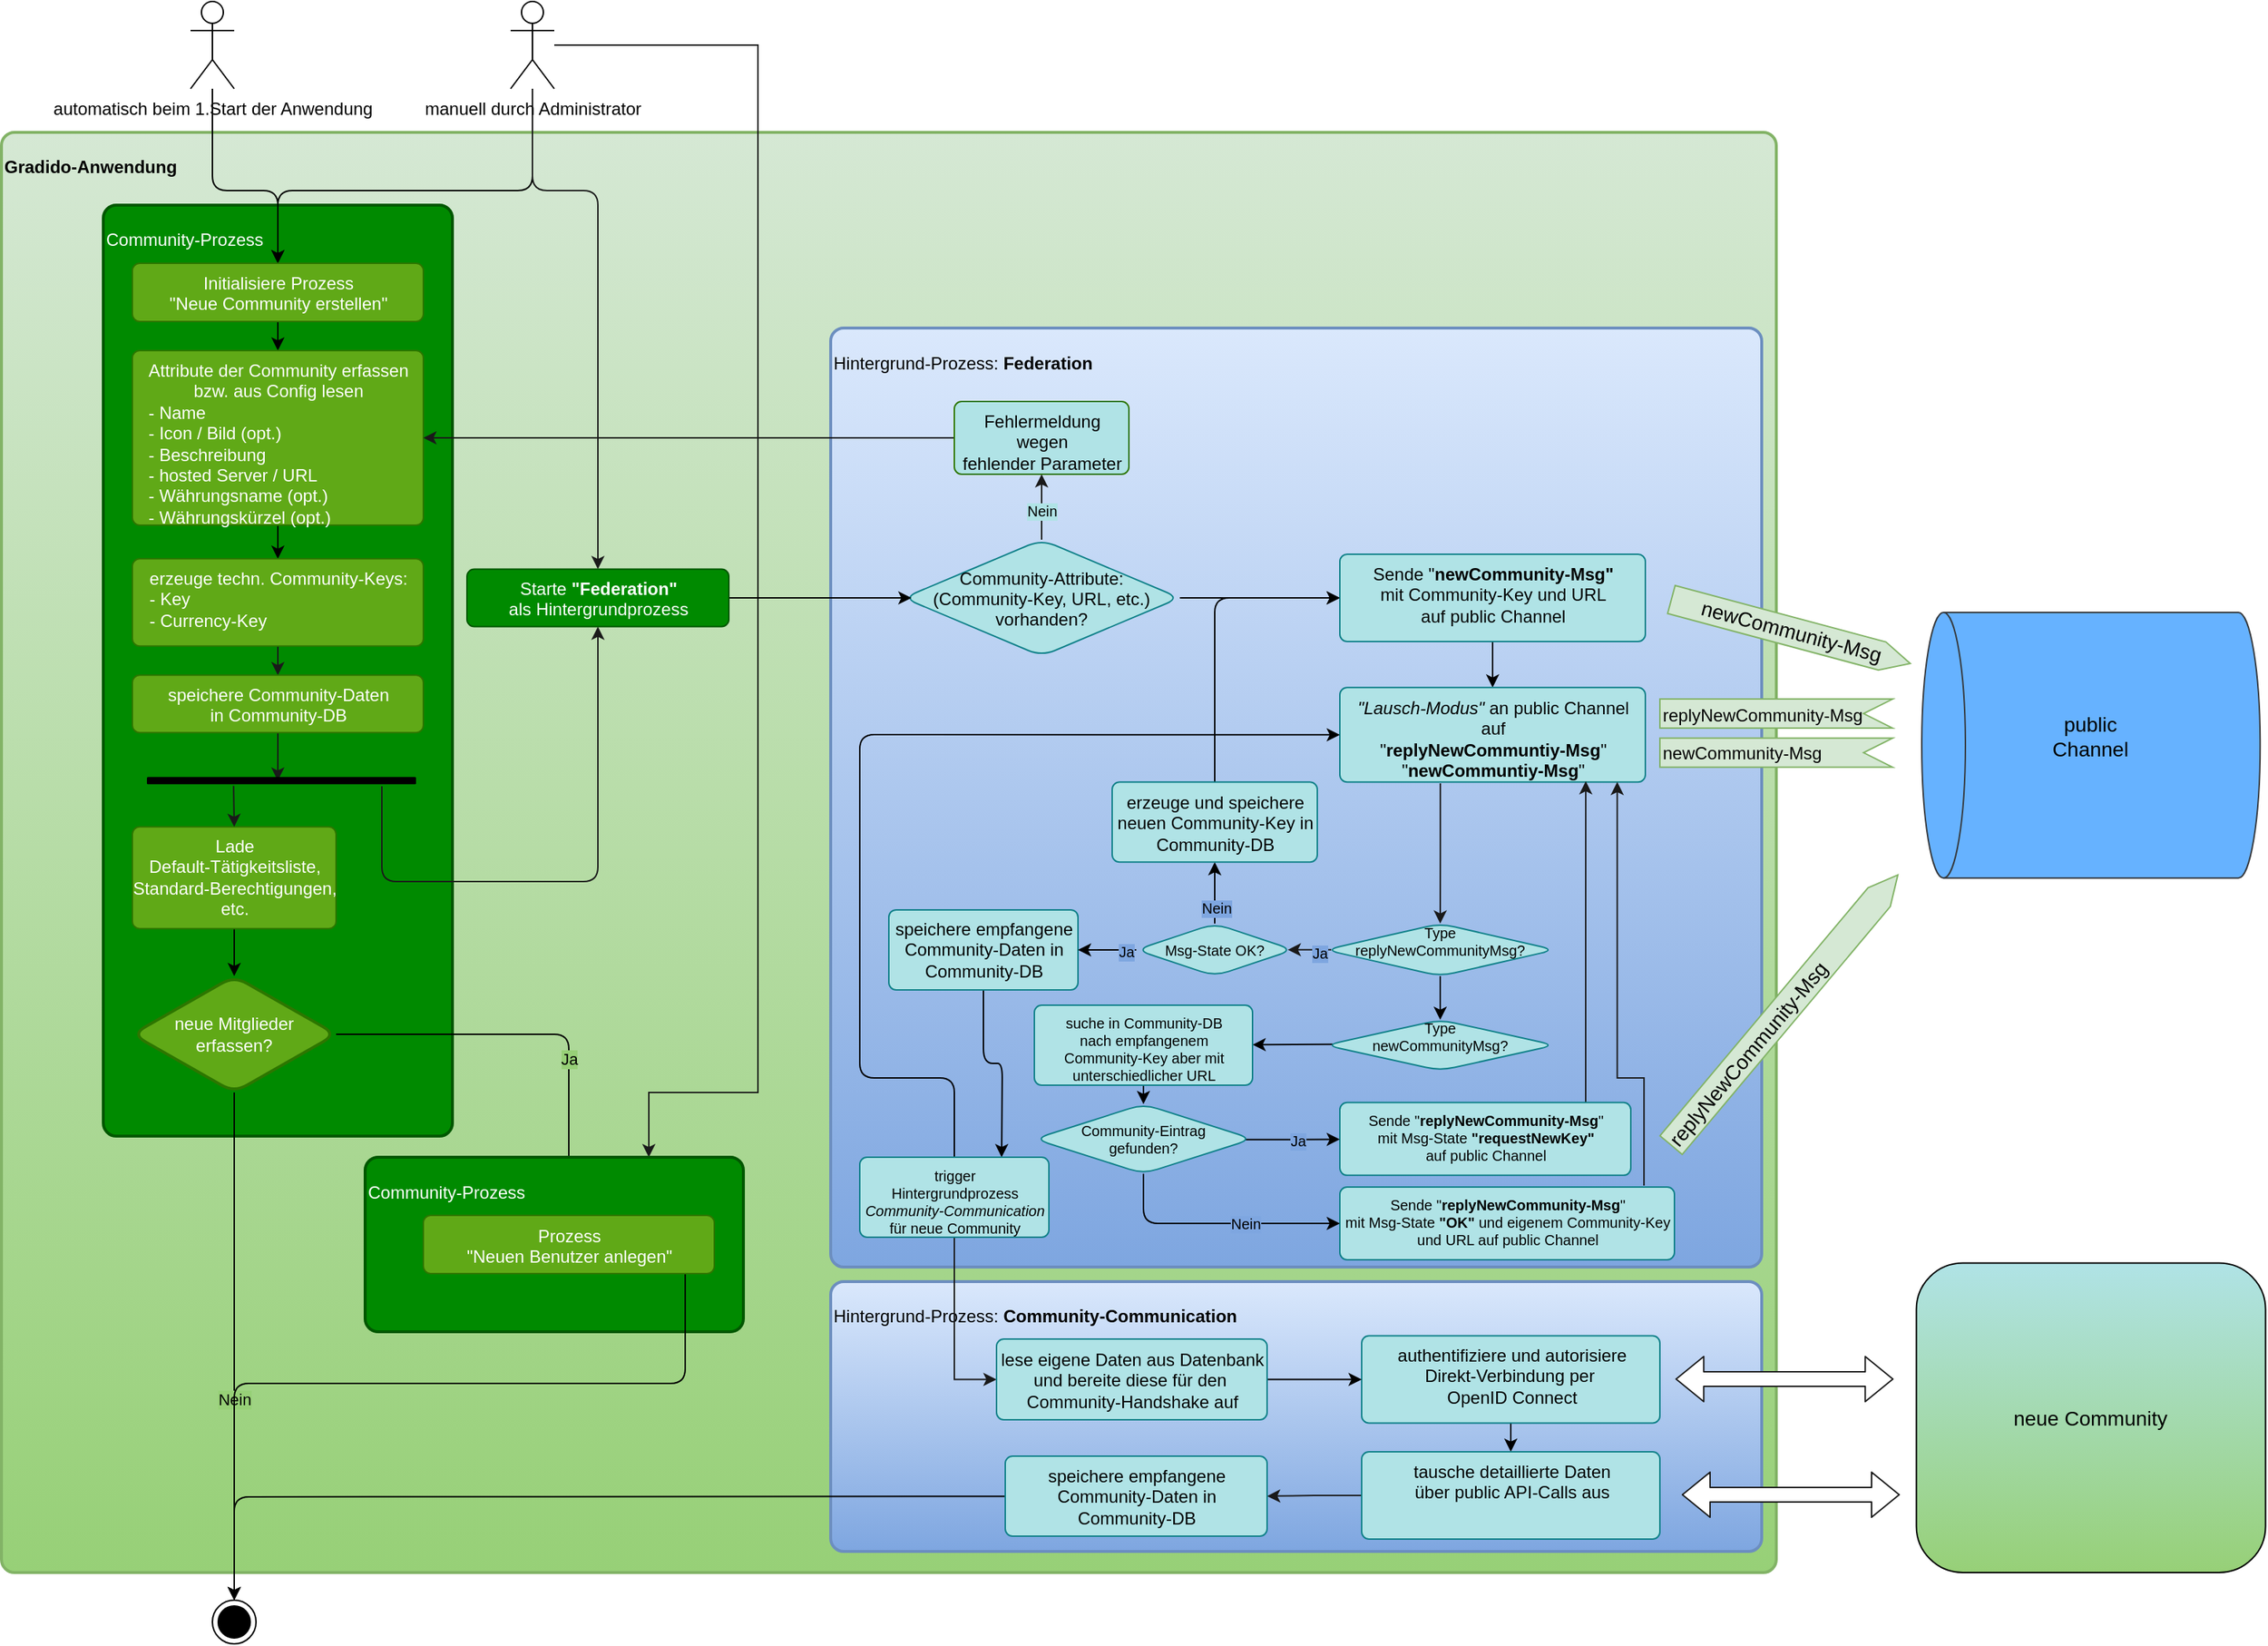<mxfile>
    <diagram id="Lc_Wy6ZhKx3Be9Prl_QG" name="Page-1">
        <mxGraphModel dx="1088" dy="800" grid="1" gridSize="10" guides="1" tooltips="1" connect="1" arrows="1" fold="1" page="1" pageScale="1" pageWidth="1654" pageHeight="1169" math="0" shadow="0">
            <root>
                <mxCell id="0"/>
                <mxCell id="1" parent="0"/>
                <mxCell id="28" value="&lt;b&gt;Gradido-Anwendung&lt;/b&gt;" style="html=1;align=left;verticalAlign=top;absoluteArcSize=1;arcSize=18;dashed=0;spacingTop=10;spacingRight=30;strokeColor=#82b366;strokeWidth=2;fillColor=#d5e8d4;gradientColor=#97d077;fontColor=#000000;rounded=1;" parent="1" vertex="1">
                    <mxGeometry x="40" y="130" width="1220" height="990" as="geometry"/>
                </mxCell>
                <mxCell id="108" value="Community-Prozess" style="html=1;align=left;verticalAlign=top;absoluteArcSize=1;arcSize=18;dashed=0;spacingTop=10;spacingRight=30;strokeColor=#005700;strokeWidth=2;fillColor=#008a00;fontColor=#ffffff;rounded=1;" vertex="1" parent="1">
                    <mxGeometry x="110" y="180" width="240" height="640" as="geometry"/>
                </mxCell>
                <mxCell id="27" value="Hintergrund-Prozess: &lt;b&gt;Federation&lt;/b&gt;" style="html=1;align=left;verticalAlign=top;absoluteArcSize=1;arcSize=18;dashed=0;spacingTop=10;spacingRight=30;strokeColor=#6c8ebf;strokeWidth=2;fillColor=#dae8fc;gradientColor=#7ea6e0;fontColor=#000000;rounded=1;" parent="1" vertex="1">
                    <mxGeometry x="610" y="264.5" width="640" height="645.5" as="geometry"/>
                </mxCell>
                <mxCell id="30" style="edgeStyle=orthogonalEdgeStyle;orthogonalLoop=1;jettySize=auto;html=1;entryX=0.5;entryY=0;entryDx=0;entryDy=0;fontColor=#000000;strokeColor=#000000;" parent="1" source="2" target="4" edge="1">
                    <mxGeometry relative="1" as="geometry">
                        <Array as="points">
                            <mxPoint x="185" y="170"/>
                            <mxPoint x="230" y="170"/>
                        </Array>
                    </mxGeometry>
                </mxCell>
                <mxCell id="2" value="automatisch beim 1.Start der Anwendung" style="shape=umlActor;verticalLabelPosition=bottom;verticalAlign=top;html=1;rounded=1;" parent="1" vertex="1">
                    <mxGeometry x="170" y="40" width="30" height="60" as="geometry"/>
                </mxCell>
                <mxCell id="31" style="edgeStyle=orthogonalEdgeStyle;orthogonalLoop=1;jettySize=auto;html=1;fontColor=#000000;strokeColor=#000000;entryX=0.5;entryY=0;entryDx=0;entryDy=0;" parent="1" source="3" target="4" edge="1">
                    <mxGeometry relative="1" as="geometry">
                        <mxPoint x="250" y="210" as="targetPoint"/>
                        <Array as="points">
                            <mxPoint x="405" y="170"/>
                            <mxPoint x="230" y="170"/>
                        </Array>
                    </mxGeometry>
                </mxCell>
                <mxCell id="77" style="edgeStyle=orthogonalEdgeStyle;orthogonalLoop=1;jettySize=auto;html=1;entryX=0.5;entryY=0;entryDx=0;entryDy=0;fontSize=14;fontColor=#000000;strokeColor=#1A1A1A;" parent="1" source="3" target="75" edge="1">
                    <mxGeometry relative="1" as="geometry">
                        <Array as="points">
                            <mxPoint x="405" y="170"/>
                            <mxPoint x="450" y="170"/>
                        </Array>
                    </mxGeometry>
                </mxCell>
                <mxCell id="95" style="edgeStyle=orthogonalEdgeStyle;rounded=0;orthogonalLoop=1;jettySize=auto;html=1;entryX=0.75;entryY=0;entryDx=0;entryDy=0;fontSize=14;fontColor=#000000;strokeColor=#1A1A1A;" parent="1" source="3" target="38" edge="1">
                    <mxGeometry relative="1" as="geometry">
                        <Array as="points">
                            <mxPoint x="560" y="70"/>
                            <mxPoint x="560" y="790"/>
                            <mxPoint x="485" y="790"/>
                        </Array>
                    </mxGeometry>
                </mxCell>
                <mxCell id="3" value="manuell durch Administrator" style="shape=umlActor;verticalLabelPosition=bottom;verticalAlign=top;html=1;rounded=1;" parent="1" vertex="1">
                    <mxGeometry x="390" y="40" width="30" height="60" as="geometry"/>
                </mxCell>
                <mxCell id="6" value="" style="edgeStyle=orthogonalEdgeStyle;orthogonalLoop=1;jettySize=auto;html=1;strokeColor=#000000;" parent="1" source="4" target="5" edge="1">
                    <mxGeometry relative="1" as="geometry"/>
                </mxCell>
                <mxCell id="4" value="Initialisiere Prozess &lt;br&gt;&quot;Neue Community erstellen&quot;" style="html=1;align=center;verticalAlign=top;absoluteArcSize=1;arcSize=10;dashed=0;fillColor=#60a917;strokeColor=#2D7600;fontColor=#ffffff;rounded=1;" parent="1" vertex="1">
                    <mxGeometry x="130" y="220" width="200" height="40" as="geometry"/>
                </mxCell>
                <mxCell id="8" value="" style="edgeStyle=orthogonalEdgeStyle;orthogonalLoop=1;jettySize=auto;html=1;strokeColor=#000000;" parent="1" source="5" target="7" edge="1">
                    <mxGeometry relative="1" as="geometry"/>
                </mxCell>
                <mxCell id="5" value="Attribute der Community erfassen &lt;br&gt;bzw. aus Config lesen&lt;br&gt;&lt;div style=&quot;text-align: left&quot;&gt;&lt;span&gt;- Name&lt;/span&gt;&lt;/div&gt;&lt;div style=&quot;text-align: left&quot;&gt;&lt;span&gt;- Icon / Bild (opt.)&lt;/span&gt;&lt;/div&gt;&lt;div style=&quot;text-align: left&quot;&gt;&lt;span&gt;- Beschreibung&lt;/span&gt;&lt;/div&gt;&lt;div style=&quot;text-align: left&quot;&gt;&lt;span&gt;- hosted Server / URL&lt;/span&gt;&lt;/div&gt;&lt;div style=&quot;text-align: left&quot;&gt;&lt;span&gt;- Währungsname (opt.)&lt;/span&gt;&lt;/div&gt;&lt;div style=&quot;text-align: left&quot;&gt;&lt;span&gt;- Währungskürzel (opt.)&lt;/span&gt;&lt;/div&gt;" style="html=1;align=center;verticalAlign=top;absoluteArcSize=1;arcSize=10;dashed=0;fillColor=#60a917;strokeColor=#2D7600;fontColor=#ffffff;rounded=1;" parent="1" vertex="1">
                    <mxGeometry x="130" y="280" width="200" height="120" as="geometry"/>
                </mxCell>
                <mxCell id="51" value="" style="edgeStyle=orthogonalEdgeStyle;orthogonalLoop=1;jettySize=auto;html=1;strokeColor=#1A1A1A;" parent="1" source="7" target="50" edge="1">
                    <mxGeometry relative="1" as="geometry"/>
                </mxCell>
                <mxCell id="7" value="erzeuge techn. Community-Keys:&lt;br&gt;&lt;div style=&quot;text-align: left&quot;&gt;&lt;span&gt;- Key&lt;/span&gt;&lt;/div&gt;&lt;div style=&quot;text-align: left&quot;&gt;&lt;span&gt;- Currency-Key&lt;/span&gt;&lt;/div&gt;" style="html=1;align=center;verticalAlign=top;absoluteArcSize=1;arcSize=10;dashed=0;fillColor=#60a917;strokeColor=#2D7600;fontColor=#ffffff;rounded=1;" parent="1" vertex="1">
                    <mxGeometry x="130" y="423.13" width="200" height="60" as="geometry"/>
                </mxCell>
                <mxCell id="17" value="" style="edgeStyle=orthogonalEdgeStyle;orthogonalLoop=1;jettySize=auto;html=1;strokeColor=#000000;" parent="1" source="13" target="16" edge="1">
                    <mxGeometry relative="1" as="geometry"/>
                </mxCell>
                <mxCell id="70" style="edgeStyle=orthogonalEdgeStyle;orthogonalLoop=1;jettySize=auto;html=1;entryX=0.5;entryY=1;entryDx=0;entryDy=0;fontSize=14;fontColor=#000000;strokeColor=#1A1A1A;exitX=0.5;exitY=0;exitDx=0;exitDy=0;" parent="1" source="13" target="72" edge="1">
                    <mxGeometry relative="1" as="geometry">
                        <Array as="points">
                            <mxPoint x="755" y="365"/>
                        </Array>
                    </mxGeometry>
                </mxCell>
                <mxCell id="74" value="Nein" style="edgeLabel;html=1;align=center;verticalAlign=middle;resizable=0;points=[];fontSize=10;fontColor=#000000;labelBackgroundColor=#B0E3E6;rounded=1;" parent="70" vertex="1" connectable="0">
                    <mxGeometry x="-0.291" y="-1" relative="1" as="geometry">
                        <mxPoint x="-1" y="-4" as="offset"/>
                    </mxGeometry>
                </mxCell>
                <mxCell id="13" value="Community-Attribute:&#10;(Community-Key, URL, etc.)&#10;vorhanden?" style="rhombus;fillColor=#b0e3e6;strokeColor=#0e8088;fontColor=#000000;align=center;rounded=1;" parent="1" vertex="1">
                    <mxGeometry x="660" y="410" width="190" height="80" as="geometry"/>
                </mxCell>
                <mxCell id="19" value="" style="edgeStyle=orthogonalEdgeStyle;orthogonalLoop=1;jettySize=auto;html=1;strokeColor=#000000;entryX=0.5;entryY=0;entryDx=0;entryDy=0;" parent="1" source="16" target="20" edge="1">
                    <mxGeometry relative="1" as="geometry">
                        <mxPoint x="785" y="517.13" as="targetPoint"/>
                    </mxGeometry>
                </mxCell>
                <mxCell id="16" value="Sende &quot;&lt;b&gt;newCommunity-Msg&quot;&lt;/b&gt;&lt;br&gt;mit Community-Key und URL&lt;br&gt;auf public Channel" style="html=1;align=center;verticalAlign=top;absoluteArcSize=1;arcSize=10;dashed=0;fillColor=#b0e3e6;strokeColor=#0e8088;fontColor=#000000;rounded=1;" parent="1" vertex="1">
                    <mxGeometry x="960" y="420" width="210" height="60" as="geometry"/>
                </mxCell>
                <mxCell id="83" style="edgeStyle=orthogonalEdgeStyle;rounded=0;orthogonalLoop=1;jettySize=auto;html=1;fontSize=14;fontColor=#000000;strokeColor=#1A1A1A;exitX=0.329;exitY=1.013;exitDx=0;exitDy=0;entryX=0.5;entryY=0;entryDx=0;entryDy=0;exitPerimeter=0;" parent="1" source="20" target="80" edge="1">
                    <mxGeometry relative="1" as="geometry"/>
                </mxCell>
                <mxCell id="20" value="&lt;i&gt;&quot;Lausch-Modus&quot;&lt;/i&gt; an public Channel&lt;br&gt;auf&lt;br&gt;&quot;&lt;b&gt;replyNewCommuntiy-Msg&lt;/b&gt;&quot;&lt;br&gt;&quot;&lt;b&gt;newCommuntiy-Msg&lt;/b&gt;&quot;" style="html=1;align=center;verticalAlign=top;absoluteArcSize=1;arcSize=10;dashed=0;fillColor=#b0e3e6;strokeColor=#0e8088;fontColor=#000000;rounded=1;" parent="1" vertex="1">
                    <mxGeometry x="960" y="511.63" width="210" height="65" as="geometry"/>
                </mxCell>
                <mxCell id="132" style="edgeStyle=none;html=1;entryX=0.75;entryY=0;entryDx=0;entryDy=0;fontSize=10;exitX=0.5;exitY=1;exitDx=0;exitDy=0;" edge="1" parent="1" source="22" target="131">
                    <mxGeometry relative="1" as="geometry">
                        <Array as="points">
                            <mxPoint x="715" y="770"/>
                            <mxPoint x="728" y="770"/>
                        </Array>
                    </mxGeometry>
                </mxCell>
                <mxCell id="22" value="speichere empfangene&lt;br&gt;Community-Daten in&lt;br&gt;Community-DB" style="html=1;align=center;verticalAlign=top;absoluteArcSize=1;arcSize=10;dashed=0;fillColor=#b0e3e6;strokeColor=#0e8088;fontColor=#000000;rounded=1;" parent="1" vertex="1">
                    <mxGeometry x="650" y="664.44" width="130" height="55" as="geometry"/>
                </mxCell>
                <mxCell id="37" style="edgeStyle=orthogonalEdgeStyle;orthogonalLoop=1;jettySize=auto;html=1;fontColor=#000000;strokeColor=#000000;" parent="1" source="34" target="36" edge="1">
                    <mxGeometry relative="1" as="geometry"/>
                </mxCell>
                <mxCell id="34" value="Lade &lt;br&gt;Default-Tätigkeitsliste,&lt;br&gt;Standard-Berechtigungen,&lt;br&gt;etc." style="html=1;align=center;verticalAlign=top;absoluteArcSize=1;arcSize=10;dashed=0;fillColor=#60a917;strokeColor=#2D7600;fontColor=#ffffff;rounded=1;" parent="1" vertex="1">
                    <mxGeometry x="130" y="607.38" width="140" height="70" as="geometry"/>
                </mxCell>
                <mxCell id="46" style="edgeStyle=orthogonalEdgeStyle;orthogonalLoop=1;jettySize=auto;html=1;fontColor=#000000;strokeColor=#000000;" parent="1" source="36" target="39" edge="1">
                    <mxGeometry relative="1" as="geometry"/>
                </mxCell>
                <mxCell id="47" value="Ja" style="edgeLabel;html=1;align=center;verticalAlign=middle;resizable=0;points=[];fontColor=#000000;rounded=1;labelBackgroundColor=#97D077;" parent="46" vertex="1" connectable="0">
                    <mxGeometry x="0.24" relative="1" as="geometry">
                        <mxPoint as="offset"/>
                    </mxGeometry>
                </mxCell>
                <mxCell id="48" style="edgeStyle=orthogonalEdgeStyle;orthogonalLoop=1;jettySize=auto;html=1;fontColor=#000000;strokeColor=#000000;" parent="1" source="36" target="43" edge="1">
                    <mxGeometry relative="1" as="geometry"/>
                </mxCell>
                <mxCell id="49" value="Nein" style="edgeLabel;html=1;align=center;verticalAlign=middle;resizable=0;points=[];fontColor=#000000;rounded=1;labelBackgroundColor=#97D077;" parent="48" vertex="1" connectable="0">
                    <mxGeometry x="0.206" relative="1" as="geometry">
                        <mxPoint as="offset"/>
                    </mxGeometry>
                </mxCell>
                <mxCell id="36" value="neue Mitglieder&lt;br&gt;erfassen?" style="rhombus;whiteSpace=wrap;html=1;fontColor=#ffffff;strokeColor=#2D7600;strokeWidth=2;fillColor=#60a917;rounded=1;" parent="1" vertex="1">
                    <mxGeometry x="130" y="710" width="140" height="80" as="geometry"/>
                </mxCell>
                <mxCell id="38" value="Community-Prozess" style="html=1;align=left;verticalAlign=top;absoluteArcSize=1;arcSize=18;dashed=0;spacingTop=10;spacingRight=30;strokeColor=#005700;strokeWidth=2;fillColor=#008a00;fontColor=#ffffff;rounded=1;" parent="1" vertex="1">
                    <mxGeometry x="290" y="834.5" width="260" height="120" as="geometry"/>
                </mxCell>
                <mxCell id="45" style="edgeStyle=orthogonalEdgeStyle;orthogonalLoop=1;jettySize=auto;html=1;entryX=0.5;entryY=0;entryDx=0;entryDy=0;fontColor=#FFFFFF;strokeColor=#000000;" parent="1" source="39" target="43" edge="1">
                    <mxGeometry relative="1" as="geometry">
                        <Array as="points">
                            <mxPoint x="510" y="990"/>
                            <mxPoint x="200" y="990"/>
                        </Array>
                    </mxGeometry>
                </mxCell>
                <mxCell id="39" value="Prozess &lt;br&gt;&quot;Neuen Benutzer anlegen&quot;" style="html=1;align=center;verticalAlign=top;absoluteArcSize=1;arcSize=10;dashed=0;fillColor=#60a917;strokeColor=#2D7600;fontColor=#ffffff;rounded=1;" parent="1" vertex="1">
                    <mxGeometry x="330" y="874.5" width="200" height="40" as="geometry"/>
                </mxCell>
                <mxCell id="43" value="" style="ellipse;html=1;shape=endState;fillColor=#000000;strokeColor=#000000;labelBackgroundColor=#97D077;fontColor=#FFFFFF;rounded=1;" parent="1" vertex="1">
                    <mxGeometry x="185" y="1139" width="30" height="30" as="geometry"/>
                </mxCell>
                <mxCell id="53" style="edgeStyle=orthogonalEdgeStyle;orthogonalLoop=1;jettySize=auto;html=1;entryX=0.5;entryY=0.514;entryDx=0;entryDy=0;entryPerimeter=0;strokeColor=#1A1A1A;" parent="1" source="50" target="52" edge="1">
                    <mxGeometry relative="1" as="geometry"/>
                </mxCell>
                <mxCell id="50" value="speichere Community-Daten &lt;br&gt;in Community-DB" style="html=1;align=center;verticalAlign=top;absoluteArcSize=1;arcSize=10;dashed=0;fillColor=#60a917;strokeColor=#2D7600;fontColor=#ffffff;rounded=1;" parent="1" vertex="1">
                    <mxGeometry x="130" y="503.13" width="200" height="39.5" as="geometry"/>
                </mxCell>
                <mxCell id="54" style="edgeStyle=orthogonalEdgeStyle;orthogonalLoop=1;jettySize=auto;html=1;strokeColor=#1A1A1A;exitX=1.274;exitY=0.127;exitDx=0;exitDy=0;exitPerimeter=0;entryX=0.5;entryY=1;entryDx=0;entryDy=0;" parent="1" source="52" target="75" edge="1">
                    <mxGeometry relative="1" as="geometry">
                        <Array as="points">
                            <mxPoint x="302" y="645"/>
                            <mxPoint x="450" y="645"/>
                        </Array>
                        <mxPoint x="360" y="645.38" as="targetPoint"/>
                    </mxGeometry>
                </mxCell>
                <mxCell id="55" style="edgeStyle=orthogonalEdgeStyle;orthogonalLoop=1;jettySize=auto;html=1;entryX=0.5;entryY=0;entryDx=0;entryDy=0;strokeColor=#1A1A1A;exitX=1.224;exitY=0.678;exitDx=0;exitDy=0;exitPerimeter=0;" parent="1" source="52" target="34" edge="1">
                    <mxGeometry relative="1" as="geometry">
                        <Array as="points"/>
                    </mxGeometry>
                </mxCell>
                <mxCell id="52" value="" style="html=1;points=[];perimeter=orthogonalPerimeter;fillColor=#000000;strokeColor=none;rotation=90;rounded=1;" parent="1" vertex="1">
                    <mxGeometry x="230" y="483.13" width="5" height="185" as="geometry"/>
                </mxCell>
                <mxCell id="62" value="newCommunity-Msg" style="html=1;shape=mxgraph.infographic.ribbonSimple;notch1=0;notch2=20;align=center;verticalAlign=middle;fontSize=14;fontStyle=0;fillColor=#d5e8d4;strokeColor=#82b366;fontColor=#000000;rounded=1;rotation=15;" parent="1" vertex="1">
                    <mxGeometry x="1184.99" y="463.13" width="170" height="20" as="geometry"/>
                </mxCell>
                <mxCell id="69" value="&lt;font style=&quot;font-size: 12px&quot;&gt;replyNewCommunity-Msg&lt;/font&gt;" style="html=1;shape=mxgraph.infographic.ribbonSimple;notch1=20;notch2=0;align=left;verticalAlign=middle;fontSize=14;fontStyle=0;flipH=1;fillColor=#d5e8d4;strokeColor=#82b366;fontColor=#000000;rounded=1;" parent="1" vertex="1">
                    <mxGeometry x="1180.01" y="519.51" width="160" height="20" as="geometry"/>
                </mxCell>
                <mxCell id="73" style="edgeStyle=orthogonalEdgeStyle;orthogonalLoop=1;jettySize=auto;html=1;entryX=1;entryY=0.5;entryDx=0;entryDy=0;fontSize=14;fontColor=#000000;strokeColor=#1A1A1A;exitX=0;exitY=0.5;exitDx=0;exitDy=0;" parent="1" source="72" target="5" edge="1">
                    <mxGeometry relative="1" as="geometry">
                        <Array as="points"/>
                    </mxGeometry>
                </mxCell>
                <mxCell id="72" value="Fehlermeldung &lt;br&gt;wegen&lt;br&gt;fehlender Parameter" style="html=1;align=center;verticalAlign=top;absoluteArcSize=1;arcSize=10;dashed=0;strokeColor=#2D7600;fillColor=#B0E3E6;fontColor=#000000;rounded=1;" parent="1" vertex="1">
                    <mxGeometry x="695" y="315" width="120" height="50" as="geometry"/>
                </mxCell>
                <mxCell id="129" style="edgeStyle=none;html=1;entryX=0.029;entryY=0.5;entryDx=0;entryDy=0;entryPerimeter=0;fontSize=10;" edge="1" parent="1" source="75" target="13">
                    <mxGeometry relative="1" as="geometry"/>
                </mxCell>
                <mxCell id="75" value="Starte &lt;b&gt;&quot;Federation&quot;&lt;/b&gt;&lt;br&gt;als Hintergrundprozess" style="html=1;align=center;verticalAlign=top;absoluteArcSize=1;arcSize=10;dashed=0;fillColor=#008a00;strokeColor=#005700;fontColor=#ffffff;rounded=1;" parent="1" vertex="1">
                    <mxGeometry x="360" y="430.25" width="180" height="39.5" as="geometry"/>
                </mxCell>
                <mxCell id="79" value="&lt;font style=&quot;font-size: 12px&quot;&gt;newCommunity-Msg&lt;/font&gt;" style="html=1;shape=mxgraph.infographic.ribbonSimple;notch1=20;notch2=0;align=left;verticalAlign=middle;fontSize=14;fontStyle=0;flipH=1;fillColor=#d5e8d4;strokeColor=#82b366;fontColor=#000000;rounded=1;rotation=0;" parent="1" vertex="1">
                    <mxGeometry x="1180.01" y="546.39" width="160" height="20" as="geometry"/>
                </mxCell>
                <mxCell id="81" style="edgeStyle=orthogonalEdgeStyle;rounded=0;orthogonalLoop=1;jettySize=auto;html=1;entryX=0.965;entryY=0.489;entryDx=0;entryDy=0;fontSize=14;fontColor=#000000;strokeColor=#1A1A1A;exitX=0.026;exitY=0.498;exitDx=0;exitDy=0;exitPerimeter=0;entryPerimeter=0;" parent="1" source="80" target="123" edge="1">
                    <mxGeometry relative="1" as="geometry"/>
                </mxCell>
                <mxCell id="82" value="Ja" style="edgeLabel;html=1;align=center;verticalAlign=middle;resizable=0;points=[];fontSize=10;fontColor=#000000;labelBackgroundColor=#7EA6E0;" parent="81" vertex="1" connectable="0">
                    <mxGeometry x="-0.427" y="2" relative="1" as="geometry">
                        <mxPoint as="offset"/>
                    </mxGeometry>
                </mxCell>
                <mxCell id="112" value="" style="edgeStyle=none;html=1;entryX=0.5;entryY=0;entryDx=0;entryDy=0;" edge="1" parent="1" source="80" target="84">
                    <mxGeometry relative="1" as="geometry"/>
                </mxCell>
                <mxCell id="80" value="Type&#10;replyNewCommunityMsg?&#10;" style="rhombus;fillColor=#b0e3e6;strokeColor=#0e8088;fontColor=#000000;align=center;rounded=1;fontSize=10;" parent="1" vertex="1">
                    <mxGeometry x="950" y="673.89" width="158" height="36.11" as="geometry"/>
                </mxCell>
                <mxCell id="111" value="" style="edgeStyle=none;html=1;exitX=0.032;exitY=0.484;exitDx=0;exitDy=0;exitPerimeter=0;" edge="1" parent="1" source="84" target="110">
                    <mxGeometry relative="1" as="geometry"/>
                </mxCell>
                <mxCell id="84" value="Type&#10;newCommunityMsg?&#10;" style="rhombus;fillColor=#b0e3e6;strokeColor=#0e8088;fontColor=#000000;align=center;rounded=1;fontSize=10;" parent="1" vertex="1">
                    <mxGeometry x="950" y="740.06" width="158" height="34.87" as="geometry"/>
                </mxCell>
                <mxCell id="94" style="edgeStyle=orthogonalEdgeStyle;rounded=0;orthogonalLoop=1;jettySize=auto;html=1;fontSize=14;fontColor=#000000;strokeColor=#1A1A1A;exitX=0.845;exitY=0.011;exitDx=0;exitDy=0;exitPerimeter=0;entryX=0.805;entryY=0.99;entryDx=0;entryDy=0;entryPerimeter=0;" parent="1" source="86" target="20" edge="1">
                    <mxGeometry relative="1" as="geometry">
                        <mxPoint x="1130" y="577" as="targetPoint"/>
                        <Array as="points"/>
                        <mxPoint x="1130" y="700.63" as="sourcePoint"/>
                    </mxGeometry>
                </mxCell>
                <mxCell id="86" value="Sende &quot;&lt;b&gt;replyNewCommunity-Msg&lt;/b&gt;&quot;&lt;br&gt;mit Msg-State&amp;nbsp;&lt;b&gt;&quot;requestNewKey&quot;&lt;/b&gt;&lt;br&gt;auf public Channel" style="html=1;align=center;verticalAlign=top;absoluteArcSize=1;arcSize=10;dashed=0;fillColor=#b0e3e6;strokeColor=#0e8088;fontColor=#000000;rounded=1;fontSize=10;" parent="1" vertex="1">
                    <mxGeometry x="960" y="796.93" width="200" height="50" as="geometry"/>
                </mxCell>
                <mxCell id="89" value="replyNewCommunity-Msg" style="html=1;shape=mxgraph.infographic.ribbonSimple;notch1=0;notch2=20;align=left;verticalAlign=middle;fontSize=14;fontStyle=0;fillColor=#d5e8d4;strokeColor=#82b366;fontColor=#000000;rounded=1;rotation=-50;" parent="1" vertex="1">
                    <mxGeometry x="1144.39" y="723.3" width="242.49" height="20" as="geometry"/>
                </mxCell>
                <mxCell id="97" value="" style="group" parent="1" vertex="1" connectable="0">
                    <mxGeometry x="1359.995" y="460.005" width="232.62" height="182.63" as="geometry"/>
                </mxCell>
                <mxCell id="65" value="" style="shape=cylinder3;whiteSpace=wrap;html=1;boundedLbl=1;backgroundOutline=1;size=15;align=center;rotation=-90;strokeColor=#36393d;fillColor=#66B2FF;rounded=1;" parent="97" vertex="1">
                    <mxGeometry x="24.995" y="-24.995" width="182.63" height="232.62" as="geometry"/>
                </mxCell>
                <mxCell id="66" value="public Channel" style="text;html=1;strokeColor=none;fillColor=none;align=center;verticalAlign=middle;whiteSpace=wrap;fontColor=#000000;fontSize=14;rounded=1;" parent="97" vertex="1">
                    <mxGeometry x="96.305" y="74.995" width="40" height="20" as="geometry"/>
                </mxCell>
                <mxCell id="98" value="Hintergrund-Prozess: &lt;b&gt;Community-Communication&lt;/b&gt;" style="html=1;align=left;verticalAlign=top;absoluteArcSize=1;arcSize=18;dashed=0;spacingTop=10;spacingRight=30;strokeColor=#6c8ebf;strokeWidth=2;fillColor=#dae8fc;gradientColor=#7ea6e0;fontColor=#000000;rounded=1;" parent="1" vertex="1">
                    <mxGeometry x="610" y="920" width="640" height="185.5" as="geometry"/>
                </mxCell>
                <mxCell id="106" style="edgeStyle=orthogonalEdgeStyle;rounded=0;orthogonalLoop=1;jettySize=auto;html=1;entryX=1;entryY=0.5;entryDx=0;entryDy=0;fontSize=14;fontColor=#000000;strokeColor=#1A1A1A;fillColor=#ffffff;exitX=0;exitY=0.5;exitDx=0;exitDy=0;" parent="1" source="137" target="105" edge="1">
                    <mxGeometry relative="1" as="geometry"/>
                </mxCell>
                <mxCell id="139" value="" style="edgeStyle=none;html=1;fontSize=10;" edge="1" parent="1" source="99" target="137">
                    <mxGeometry relative="1" as="geometry"/>
                </mxCell>
                <mxCell id="99" value="authentifiziere und autorisiere&lt;br&gt;Direkt-Verbindung per&amp;nbsp;&lt;br&gt;OpenID Connect" style="html=1;align=center;verticalAlign=top;absoluteArcSize=1;arcSize=10;dashed=0;fillColor=#b0e3e6;strokeColor=#0e8088;fontColor=#000000;rounded=1;" parent="1" vertex="1">
                    <mxGeometry x="975" y="957.25" width="205.01" height="60" as="geometry"/>
                </mxCell>
                <mxCell id="101" style="edgeStyle=orthogonalEdgeStyle;rounded=0;orthogonalLoop=1;jettySize=auto;html=1;entryX=0;entryY=0.5;entryDx=0;entryDy=0;fontSize=14;fontColor=#000000;strokeColor=#1A1A1A;exitX=0.5;exitY=1;exitDx=0;exitDy=0;" parent="1" source="131" target="134" edge="1">
                    <mxGeometry relative="1" as="geometry">
                        <Array as="points">
                            <mxPoint x="695" y="988"/>
                        </Array>
                        <mxPoint x="732" y="960" as="targetPoint"/>
                    </mxGeometry>
                </mxCell>
                <mxCell id="103" value="" style="shape=flexArrow;endArrow=classic;startArrow=classic;html=1;fontSize=14;fontColor=#000000;strokeColor=#1A1A1A;fillColor=#ffffff;" parent="1" edge="1">
                    <mxGeometry width="100" height="100" relative="1" as="geometry">
                        <mxPoint x="1190.64" y="987" as="sourcePoint"/>
                        <mxPoint x="1340.64" y="987" as="targetPoint"/>
                    </mxGeometry>
                </mxCell>
                <mxCell id="104" value="neue Community" style="rounded=1;whiteSpace=wrap;html=1;labelBackgroundColor=none;fontSize=14;fontColor=#000000;fillColor=#B0E3E6;align=center;gradientColor=#97D077;" parent="1" vertex="1">
                    <mxGeometry x="1356.3" y="907.25" width="240.01" height="212.75" as="geometry"/>
                </mxCell>
                <mxCell id="136" style="edgeStyle=none;html=1;entryX=0.5;entryY=0;entryDx=0;entryDy=0;fontSize=10;" edge="1" parent="1" source="105" target="43">
                    <mxGeometry relative="1" as="geometry">
                        <Array as="points">
                            <mxPoint x="200" y="1068"/>
                        </Array>
                    </mxGeometry>
                </mxCell>
                <mxCell id="105" value="speichere empfangene&lt;br&gt;Community-Daten in&lt;br&gt;Community-DB" style="html=1;align=center;verticalAlign=top;absoluteArcSize=1;arcSize=10;dashed=0;fillColor=#b0e3e6;strokeColor=#0e8088;fontColor=#000000;rounded=1;" parent="1" vertex="1">
                    <mxGeometry x="730" y="1040" width="180" height="55" as="geometry"/>
                </mxCell>
                <mxCell id="114" value="" style="edgeStyle=none;html=1;fontSize=10;exitX=0.963;exitY=0.51;exitDx=0;exitDy=0;exitPerimeter=0;" edge="1" parent="1" source="109" target="86">
                    <mxGeometry relative="1" as="geometry"/>
                </mxCell>
                <mxCell id="115" value="Ja" style="edgeLabel;html=1;align=center;verticalAlign=middle;resizable=0;points=[];fontSize=10;labelBackgroundColor=#7EA6E0;" vertex="1" connectable="0" parent="114">
                    <mxGeometry x="0.314" relative="1" as="geometry">
                        <mxPoint x="-7" as="offset"/>
                    </mxGeometry>
                </mxCell>
                <mxCell id="109" value="Community-Eintrag&#10;gefunden?" style="rhombus;fillColor=#b0e3e6;strokeColor=#0e8088;fontColor=#000000;align=center;rounded=1;fontSize=10;" vertex="1" parent="1">
                    <mxGeometry x="750" y="798" width="150" height="47.87" as="geometry"/>
                </mxCell>
                <mxCell id="113" value="" style="edgeStyle=none;html=1;fontSize=10;" edge="1" parent="1" source="110" target="109">
                    <mxGeometry relative="1" as="geometry"/>
                </mxCell>
                <mxCell id="110" value="suche in Community-DB&lt;br style=&quot;font-size: 10px&quot;&gt;nach empfangenem&lt;br style=&quot;font-size: 10px&quot;&gt;Community-Key aber mit&lt;br&gt;unterschiedlicher URL" style="html=1;align=center;verticalAlign=top;absoluteArcSize=1;arcSize=10;dashed=0;fillColor=#b0e3e6;strokeColor=#0e8088;fontColor=#000000;rounded=1;fontSize=10;" vertex="1" parent="1">
                    <mxGeometry x="750" y="730" width="150" height="55" as="geometry"/>
                </mxCell>
                <mxCell id="116" value="Sende &quot;&lt;b&gt;replyNewCommunity-Msg&lt;/b&gt;&quot;&lt;br&gt;mit Msg-State&amp;nbsp;&lt;b&gt;&quot;OK&quot;&lt;/b&gt;&amp;nbsp;und eigenem Community-Key&lt;br&gt;und URL auf public Channel" style="html=1;align=center;verticalAlign=top;absoluteArcSize=1;arcSize=10;dashed=0;fillColor=#b0e3e6;strokeColor=#0e8088;fontColor=#000000;rounded=1;fontSize=10;" vertex="1" parent="1">
                    <mxGeometry x="960" y="855" width="230" height="50" as="geometry"/>
                </mxCell>
                <mxCell id="117" value="" style="edgeStyle=none;html=1;fontSize=10;exitX=0.5;exitY=1;exitDx=0;exitDy=0;" edge="1" parent="1" source="109" target="116">
                    <mxGeometry relative="1" as="geometry">
                        <mxPoint x="894.45" y="785.484" as="sourcePoint"/>
                        <Array as="points">
                            <mxPoint x="825" y="880"/>
                        </Array>
                    </mxGeometry>
                </mxCell>
                <mxCell id="118" value="Nein" style="edgeLabel;html=1;align=center;verticalAlign=middle;resizable=0;points=[];fontSize=10;labelBackgroundColor=#7EA6E0;" vertex="1" connectable="0" parent="117">
                    <mxGeometry x="0.314" relative="1" as="geometry">
                        <mxPoint x="-7" as="offset"/>
                    </mxGeometry>
                </mxCell>
                <mxCell id="122" style="edgeStyle=orthogonalEdgeStyle;rounded=0;orthogonalLoop=1;jettySize=auto;html=1;fontSize=14;fontColor=#000000;strokeColor=#1A1A1A;entryX=0.908;entryY=0.998;entryDx=0;entryDy=0;entryPerimeter=0;exitX=0.909;exitY=-0.02;exitDx=0;exitDy=0;exitPerimeter=0;" edge="1" parent="1" source="116" target="20">
                    <mxGeometry relative="1" as="geometry">
                        <mxPoint x="1140" y="586.63" as="targetPoint"/>
                        <Array as="points">
                            <mxPoint x="1169" y="780"/>
                            <mxPoint x="1151" y="780"/>
                        </Array>
                        <mxPoint x="1140" y="710.63" as="sourcePoint"/>
                    </mxGeometry>
                </mxCell>
                <mxCell id="124" style="edgeStyle=none;html=1;fontSize=10;entryX=1;entryY=0.5;entryDx=0;entryDy=0;" edge="1" parent="1" source="123" target="22">
                    <mxGeometry relative="1" as="geometry">
                        <mxPoint x="758" y="660" as="targetPoint"/>
                        <Array as="points">
                            <mxPoint x="780" y="692"/>
                        </Array>
                    </mxGeometry>
                </mxCell>
                <mxCell id="125" value="Ja" style="edgeLabel;html=1;align=center;verticalAlign=middle;resizable=0;points=[];fontSize=10;labelBackgroundColor=#7EA6E0;" vertex="1" connectable="0" parent="124">
                    <mxGeometry x="-0.628" y="1" relative="1" as="geometry">
                        <mxPoint as="offset"/>
                    </mxGeometry>
                </mxCell>
                <mxCell id="127" value="" style="edgeStyle=none;html=1;fontSize=10;" edge="1" parent="1" source="123" target="126">
                    <mxGeometry relative="1" as="geometry"/>
                </mxCell>
                <mxCell id="130" value="Nein" style="edgeLabel;html=1;align=center;verticalAlign=middle;resizable=0;points=[];fontSize=10;labelBackgroundColor=#7EA6E0;" vertex="1" connectable="0" parent="127">
                    <mxGeometry x="-0.453" relative="1" as="geometry">
                        <mxPoint x="1" as="offset"/>
                    </mxGeometry>
                </mxCell>
                <mxCell id="123" value="Msg-State OK?" style="rhombus;fillColor=#b0e3e6;strokeColor=#0e8088;fontColor=#000000;align=center;rounded=1;fontSize=10;" vertex="1" parent="1">
                    <mxGeometry x="820" y="673.89" width="108" height="36.11" as="geometry"/>
                </mxCell>
                <mxCell id="128" style="edgeStyle=none;html=1;entryX=0;entryY=0.5;entryDx=0;entryDy=0;fontSize=10;" edge="1" parent="1" source="126" target="16">
                    <mxGeometry relative="1" as="geometry">
                        <Array as="points">
                            <mxPoint x="874" y="450"/>
                        </Array>
                    </mxGeometry>
                </mxCell>
                <mxCell id="126" value="erzeuge und speichere&lt;br&gt;neuen Community-Key in&lt;br&gt;Community-DB" style="html=1;align=center;verticalAlign=top;absoluteArcSize=1;arcSize=10;dashed=0;fillColor=#b0e3e6;strokeColor=#0e8088;fontColor=#000000;rounded=1;" vertex="1" parent="1">
                    <mxGeometry x="803.5" y="576.63" width="141" height="55" as="geometry"/>
                </mxCell>
                <mxCell id="133" style="edgeStyle=none;html=1;entryX=0;entryY=0.5;entryDx=0;entryDy=0;fontSize=10;" edge="1" parent="1" source="131" target="20">
                    <mxGeometry relative="1" as="geometry">
                        <Array as="points">
                            <mxPoint x="695" y="780"/>
                            <mxPoint x="630" y="780"/>
                            <mxPoint x="630" y="544"/>
                        </Array>
                    </mxGeometry>
                </mxCell>
                <mxCell id="131" value="trigger &lt;br&gt;Hintergrundprozess&lt;br style=&quot;font-size: 10px&quot;&gt;&lt;i&gt;Community-Communication&lt;/i&gt;&lt;br&gt;für neue Community" style="html=1;align=center;verticalAlign=top;absoluteArcSize=1;arcSize=10;dashed=0;fillColor=#b0e3e6;strokeColor=#0e8088;fontColor=#000000;rounded=1;fontSize=10;" vertex="1" parent="1">
                    <mxGeometry x="630" y="834.5" width="130" height="55" as="geometry"/>
                </mxCell>
                <mxCell id="135" value="" style="edgeStyle=none;html=1;fontSize=10;" edge="1" parent="1" source="134" target="99">
                    <mxGeometry relative="1" as="geometry"/>
                </mxCell>
                <mxCell id="134" value="lese eigene Daten aus Datenbank&lt;br&gt;und bereite diese für den&amp;nbsp;&lt;br&gt;Community-Handshake auf" style="html=1;align=center;verticalAlign=top;absoluteArcSize=1;arcSize=10;dashed=0;fillColor=#b0e3e6;strokeColor=#0e8088;fontColor=#000000;rounded=1;" vertex="1" parent="1">
                    <mxGeometry x="724" y="959.5" width="186" height="55.5" as="geometry"/>
                </mxCell>
                <mxCell id="137" value="tausche detaillierte Daten&lt;br&gt;über public API-Calls aus" style="html=1;align=center;verticalAlign=top;absoluteArcSize=1;arcSize=10;dashed=0;fillColor=#b0e3e6;strokeColor=#0e8088;fontColor=#000000;rounded=1;" vertex="1" parent="1">
                    <mxGeometry x="975" y="1037" width="205.01" height="60" as="geometry"/>
                </mxCell>
                <mxCell id="140" value="" style="shape=flexArrow;endArrow=classic;startArrow=classic;html=1;fontSize=14;fontColor=#000000;strokeColor=#1A1A1A;fillColor=#ffffff;" edge="1" parent="1">
                    <mxGeometry width="100" height="100" relative="1" as="geometry">
                        <mxPoint x="1194.99" y="1066.5" as="sourcePoint"/>
                        <mxPoint x="1344.99" y="1066.5" as="targetPoint"/>
                    </mxGeometry>
                </mxCell>
            </root>
        </mxGraphModel>
    </diagram>
</mxfile>